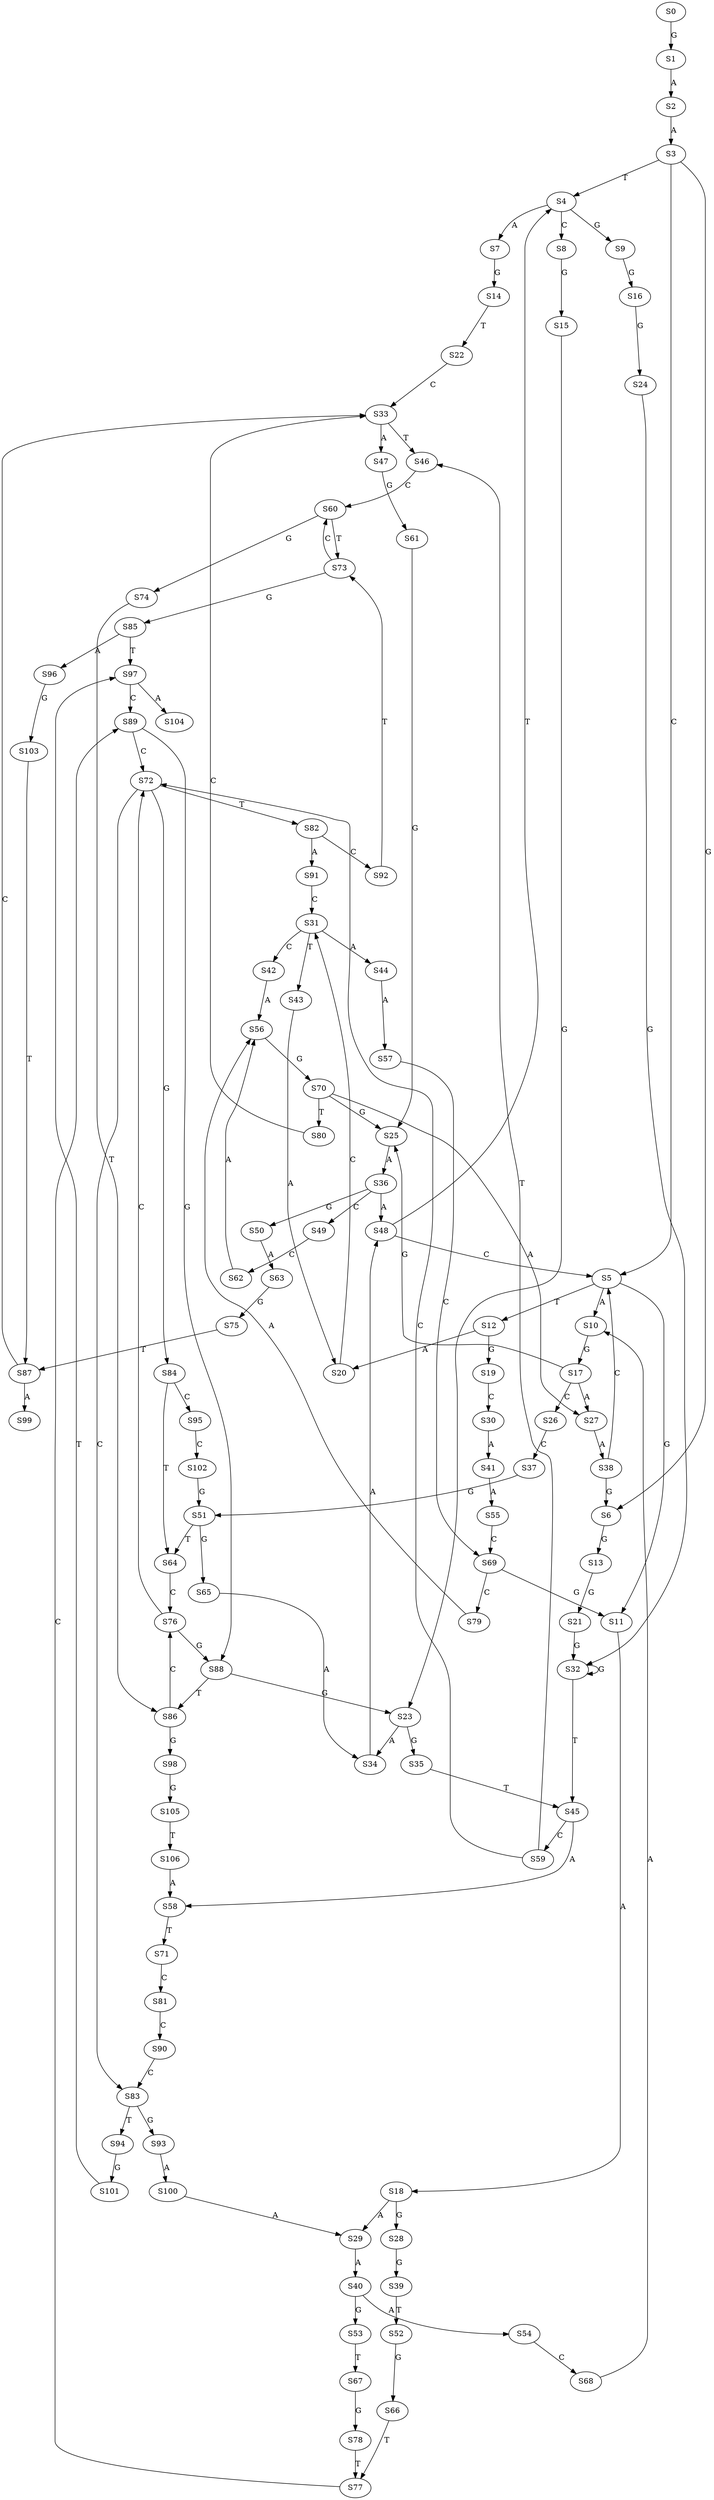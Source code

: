 strict digraph  {
	S0 -> S1 [ label = G ];
	S1 -> S2 [ label = A ];
	S2 -> S3 [ label = A ];
	S3 -> S4 [ label = T ];
	S3 -> S5 [ label = C ];
	S3 -> S6 [ label = G ];
	S4 -> S7 [ label = A ];
	S4 -> S8 [ label = C ];
	S4 -> S9 [ label = G ];
	S5 -> S10 [ label = A ];
	S5 -> S11 [ label = G ];
	S5 -> S12 [ label = T ];
	S6 -> S13 [ label = G ];
	S7 -> S14 [ label = G ];
	S8 -> S15 [ label = G ];
	S9 -> S16 [ label = G ];
	S10 -> S17 [ label = G ];
	S11 -> S18 [ label = A ];
	S12 -> S19 [ label = G ];
	S12 -> S20 [ label = A ];
	S13 -> S21 [ label = G ];
	S14 -> S22 [ label = T ];
	S15 -> S23 [ label = G ];
	S16 -> S24 [ label = G ];
	S17 -> S25 [ label = G ];
	S17 -> S26 [ label = C ];
	S17 -> S27 [ label = A ];
	S18 -> S28 [ label = G ];
	S18 -> S29 [ label = A ];
	S19 -> S30 [ label = C ];
	S20 -> S31 [ label = C ];
	S21 -> S32 [ label = G ];
	S22 -> S33 [ label = C ];
	S23 -> S34 [ label = A ];
	S23 -> S35 [ label = G ];
	S24 -> S32 [ label = G ];
	S25 -> S36 [ label = A ];
	S26 -> S37 [ label = C ];
	S27 -> S38 [ label = A ];
	S28 -> S39 [ label = G ];
	S29 -> S40 [ label = A ];
	S30 -> S41 [ label = A ];
	S31 -> S42 [ label = C ];
	S31 -> S43 [ label = T ];
	S31 -> S44 [ label = A ];
	S32 -> S45 [ label = T ];
	S32 -> S32 [ label = G ];
	S33 -> S46 [ label = T ];
	S33 -> S47 [ label = A ];
	S34 -> S48 [ label = A ];
	S35 -> S45 [ label = T ];
	S36 -> S48 [ label = A ];
	S36 -> S49 [ label = C ];
	S36 -> S50 [ label = G ];
	S37 -> S51 [ label = G ];
	S38 -> S5 [ label = C ];
	S38 -> S6 [ label = G ];
	S39 -> S52 [ label = T ];
	S40 -> S53 [ label = G ];
	S40 -> S54 [ label = A ];
	S41 -> S55 [ label = A ];
	S42 -> S56 [ label = A ];
	S43 -> S20 [ label = A ];
	S44 -> S57 [ label = A ];
	S45 -> S58 [ label = A ];
	S45 -> S59 [ label = C ];
	S46 -> S60 [ label = C ];
	S47 -> S61 [ label = G ];
	S48 -> S4 [ label = T ];
	S48 -> S5 [ label = C ];
	S49 -> S62 [ label = C ];
	S50 -> S63 [ label = A ];
	S51 -> S64 [ label = T ];
	S51 -> S65 [ label = G ];
	S52 -> S66 [ label = G ];
	S53 -> S67 [ label = T ];
	S54 -> S68 [ label = C ];
	S55 -> S69 [ label = C ];
	S56 -> S70 [ label = G ];
	S57 -> S69 [ label = C ];
	S58 -> S71 [ label = T ];
	S59 -> S72 [ label = C ];
	S59 -> S46 [ label = T ];
	S60 -> S73 [ label = T ];
	S60 -> S74 [ label = G ];
	S61 -> S25 [ label = G ];
	S62 -> S56 [ label = A ];
	S63 -> S75 [ label = G ];
	S64 -> S76 [ label = C ];
	S65 -> S34 [ label = A ];
	S66 -> S77 [ label = T ];
	S67 -> S78 [ label = G ];
	S68 -> S10 [ label = A ];
	S69 -> S79 [ label = C ];
	S69 -> S11 [ label = G ];
	S70 -> S80 [ label = T ];
	S70 -> S25 [ label = G ];
	S70 -> S27 [ label = A ];
	S71 -> S81 [ label = C ];
	S72 -> S82 [ label = T ];
	S72 -> S83 [ label = C ];
	S72 -> S84 [ label = G ];
	S73 -> S85 [ label = G ];
	S73 -> S60 [ label = C ];
	S74 -> S86 [ label = T ];
	S75 -> S87 [ label = T ];
	S76 -> S88 [ label = G ];
	S76 -> S72 [ label = C ];
	S77 -> S89 [ label = C ];
	S78 -> S77 [ label = T ];
	S79 -> S56 [ label = A ];
	S80 -> S33 [ label = C ];
	S81 -> S90 [ label = C ];
	S82 -> S91 [ label = A ];
	S82 -> S92 [ label = C ];
	S83 -> S93 [ label = G ];
	S83 -> S94 [ label = T ];
	S84 -> S95 [ label = C ];
	S84 -> S64 [ label = T ];
	S85 -> S96 [ label = A ];
	S85 -> S97 [ label = T ];
	S86 -> S76 [ label = C ];
	S86 -> S98 [ label = G ];
	S87 -> S99 [ label = A ];
	S87 -> S33 [ label = C ];
	S88 -> S23 [ label = G ];
	S88 -> S86 [ label = T ];
	S89 -> S88 [ label = G ];
	S89 -> S72 [ label = C ];
	S90 -> S83 [ label = C ];
	S91 -> S31 [ label = C ];
	S92 -> S73 [ label = T ];
	S93 -> S100 [ label = A ];
	S94 -> S101 [ label = G ];
	S95 -> S102 [ label = C ];
	S96 -> S103 [ label = G ];
	S97 -> S104 [ label = A ];
	S97 -> S89 [ label = C ];
	S98 -> S105 [ label = G ];
	S100 -> S29 [ label = A ];
	S101 -> S97 [ label = T ];
	S102 -> S51 [ label = G ];
	S103 -> S87 [ label = T ];
	S105 -> S106 [ label = T ];
	S106 -> S58 [ label = A ];
}
